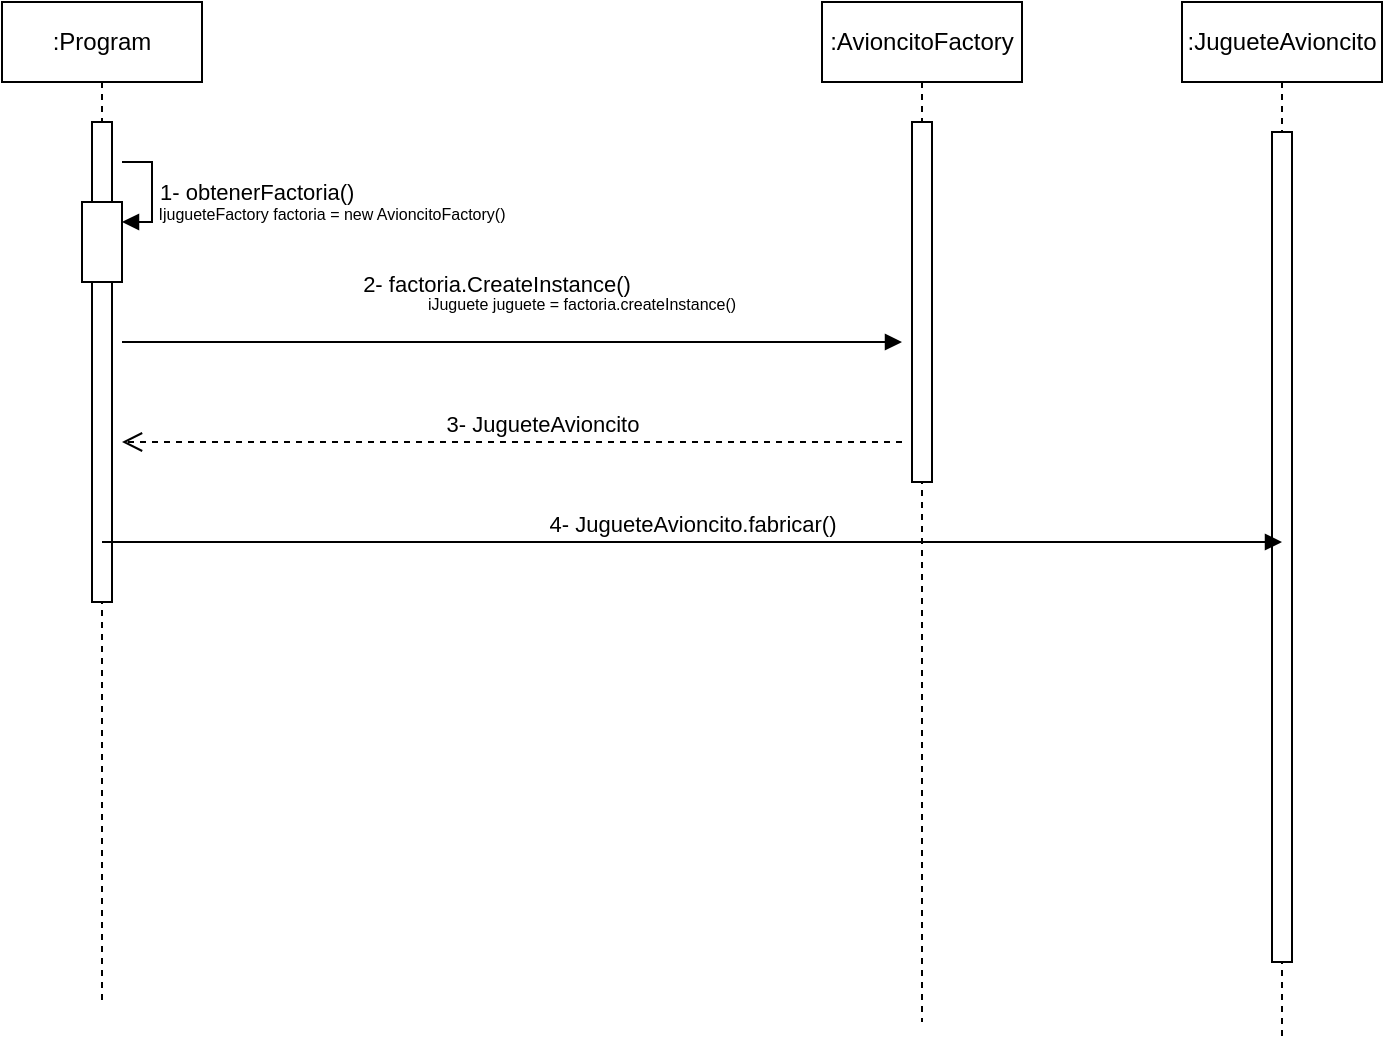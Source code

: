 <mxfile version="21.2.9" type="device">
  <diagram name="Página-1" id="9MOvOWp_ZDbA5U8lrWfu">
    <mxGraphModel dx="1290" dy="541" grid="1" gridSize="10" guides="1" tooltips="1" connect="1" arrows="1" fold="1" page="1" pageScale="1" pageWidth="827" pageHeight="1169" math="0" shadow="0">
      <root>
        <mxCell id="0" />
        <mxCell id="1" parent="0" />
        <mxCell id="NiCcF0CLb34DytYQ8IQz-2" value=":Program" style="shape=umlLifeline;perimeter=lifelinePerimeter;whiteSpace=wrap;html=1;container=1;dropTarget=0;collapsible=0;recursiveResize=0;outlineConnect=0;portConstraint=eastwest;newEdgeStyle={&quot;edgeStyle&quot;:&quot;elbowEdgeStyle&quot;,&quot;elbow&quot;:&quot;vertical&quot;,&quot;curved&quot;:0,&quot;rounded&quot;:0};" vertex="1" parent="1">
          <mxGeometry x="80" width="100" height="500" as="geometry" />
        </mxCell>
        <mxCell id="NiCcF0CLb34DytYQ8IQz-3" value="" style="html=1;points=[];perimeter=orthogonalPerimeter;outlineConnect=0;targetShapes=umlLifeline;portConstraint=eastwest;newEdgeStyle={&quot;edgeStyle&quot;:&quot;elbowEdgeStyle&quot;,&quot;elbow&quot;:&quot;vertical&quot;,&quot;curved&quot;:0,&quot;rounded&quot;:0};" vertex="1" parent="NiCcF0CLb34DytYQ8IQz-2">
          <mxGeometry x="45" y="60" width="10" height="240" as="geometry" />
        </mxCell>
        <mxCell id="NiCcF0CLb34DytYQ8IQz-4" value="" style="html=1;points=[];perimeter=orthogonalPerimeter;outlineConnect=0;targetShapes=umlLifeline;portConstraint=eastwest;newEdgeStyle={&quot;edgeStyle&quot;:&quot;elbowEdgeStyle&quot;,&quot;elbow&quot;:&quot;vertical&quot;,&quot;curved&quot;:0,&quot;rounded&quot;:0};" vertex="1" parent="NiCcF0CLb34DytYQ8IQz-2">
          <mxGeometry x="40" y="100" width="20" height="40" as="geometry" />
        </mxCell>
        <mxCell id="NiCcF0CLb34DytYQ8IQz-5" value="1- obtenerFactoria()" style="html=1;align=left;spacingLeft=2;endArrow=block;rounded=0;edgeStyle=orthogonalEdgeStyle;curved=0;rounded=0;" edge="1" target="NiCcF0CLb34DytYQ8IQz-4" parent="NiCcF0CLb34DytYQ8IQz-2">
          <mxGeometry relative="1" as="geometry">
            <mxPoint x="60" y="80" as="sourcePoint" />
            <Array as="points">
              <mxPoint x="75" y="110" />
            </Array>
            <mxPoint as="offset" />
          </mxGeometry>
        </mxCell>
        <mxCell id="NiCcF0CLb34DytYQ8IQz-6" value=":AvioncitoFactory" style="shape=umlLifeline;perimeter=lifelinePerimeter;whiteSpace=wrap;html=1;container=1;dropTarget=0;collapsible=0;recursiveResize=0;outlineConnect=0;portConstraint=eastwest;newEdgeStyle={&quot;edgeStyle&quot;:&quot;elbowEdgeStyle&quot;,&quot;elbow&quot;:&quot;vertical&quot;,&quot;curved&quot;:0,&quot;rounded&quot;:0};" vertex="1" parent="1">
          <mxGeometry x="490" width="100" height="510" as="geometry" />
        </mxCell>
        <mxCell id="NiCcF0CLb34DytYQ8IQz-13" value="" style="html=1;points=[];perimeter=orthogonalPerimeter;outlineConnect=0;targetShapes=umlLifeline;portConstraint=eastwest;newEdgeStyle={&quot;edgeStyle&quot;:&quot;elbowEdgeStyle&quot;,&quot;elbow&quot;:&quot;vertical&quot;,&quot;curved&quot;:0,&quot;rounded&quot;:0};" vertex="1" parent="NiCcF0CLb34DytYQ8IQz-6">
          <mxGeometry x="45" y="60" width="10" height="180" as="geometry" />
        </mxCell>
        <mxCell id="NiCcF0CLb34DytYQ8IQz-7" value="2- factoria.CreateInstance()" style="html=1;verticalAlign=bottom;endArrow=block;edgeStyle=elbowEdgeStyle;elbow=vertical;curved=0;rounded=0;" edge="1" parent="1">
          <mxGeometry x="-0.042" y="20" width="80" relative="1" as="geometry">
            <mxPoint x="140" y="170" as="sourcePoint" />
            <mxPoint x="530" y="170" as="targetPoint" />
            <mxPoint as="offset" />
          </mxGeometry>
        </mxCell>
        <mxCell id="NiCcF0CLb34DytYQ8IQz-8" value="&lt;font style=&quot;font-size: 8px;&quot;&gt;iJuguete juguete = factoria.createInstance()&lt;/font&gt;" style="text;html=1;strokeColor=none;fillColor=none;align=center;verticalAlign=middle;whiteSpace=wrap;rounded=0;" vertex="1" parent="1">
          <mxGeometry x="290" y="140" width="160" height="20" as="geometry" />
        </mxCell>
        <mxCell id="NiCcF0CLb34DytYQ8IQz-9" value="&lt;font style=&quot;font-size: 8px;&quot;&gt;IjugueteFactory factoria = new AvioncitoFactory()&lt;/font&gt;" style="text;html=1;strokeColor=none;fillColor=none;align=center;verticalAlign=middle;whiteSpace=wrap;rounded=0;" vertex="1" parent="1">
          <mxGeometry x="110" y="90" width="270" height="30" as="geometry" />
        </mxCell>
        <mxCell id="NiCcF0CLb34DytYQ8IQz-14" value="3- JugueteAvioncito" style="html=1;verticalAlign=bottom;endArrow=open;dashed=1;endSize=8;edgeStyle=elbowEdgeStyle;elbow=vertical;curved=0;rounded=0;" edge="1" parent="1">
          <mxGeometry x="-0.077" relative="1" as="geometry">
            <mxPoint x="530" y="220" as="sourcePoint" />
            <mxPoint x="140" y="220" as="targetPoint" />
            <Array as="points">
              <mxPoint x="420" y="220" />
            </Array>
            <mxPoint as="offset" />
          </mxGeometry>
        </mxCell>
        <mxCell id="NiCcF0CLb34DytYQ8IQz-15" value=":JugueteAvioncito" style="shape=umlLifeline;perimeter=lifelinePerimeter;whiteSpace=wrap;html=1;container=1;dropTarget=0;collapsible=0;recursiveResize=0;outlineConnect=0;portConstraint=eastwest;newEdgeStyle={&quot;edgeStyle&quot;:&quot;elbowEdgeStyle&quot;,&quot;elbow&quot;:&quot;vertical&quot;,&quot;curved&quot;:0,&quot;rounded&quot;:0};" vertex="1" parent="1">
          <mxGeometry x="670" width="100" height="520" as="geometry" />
        </mxCell>
        <mxCell id="NiCcF0CLb34DytYQ8IQz-16" value="" style="html=1;points=[];perimeter=orthogonalPerimeter;outlineConnect=0;targetShapes=umlLifeline;portConstraint=eastwest;newEdgeStyle={&quot;edgeStyle&quot;:&quot;elbowEdgeStyle&quot;,&quot;elbow&quot;:&quot;vertical&quot;,&quot;curved&quot;:0,&quot;rounded&quot;:0};" vertex="1" parent="NiCcF0CLb34DytYQ8IQz-15">
          <mxGeometry x="45" y="65" width="10" height="415" as="geometry" />
        </mxCell>
        <mxCell id="NiCcF0CLb34DytYQ8IQz-17" value="4- JugueteAvioncito.fabricar()" style="html=1;verticalAlign=bottom;endArrow=block;edgeStyle=elbowEdgeStyle;elbow=vertical;curved=0;rounded=0;" edge="1" parent="1" source="NiCcF0CLb34DytYQ8IQz-2">
          <mxGeometry width="80" relative="1" as="geometry">
            <mxPoint x="370" y="280" as="sourcePoint" />
            <mxPoint x="720" y="270" as="targetPoint" />
            <Array as="points">
              <mxPoint x="480" y="270" />
            </Array>
          </mxGeometry>
        </mxCell>
      </root>
    </mxGraphModel>
  </diagram>
</mxfile>
